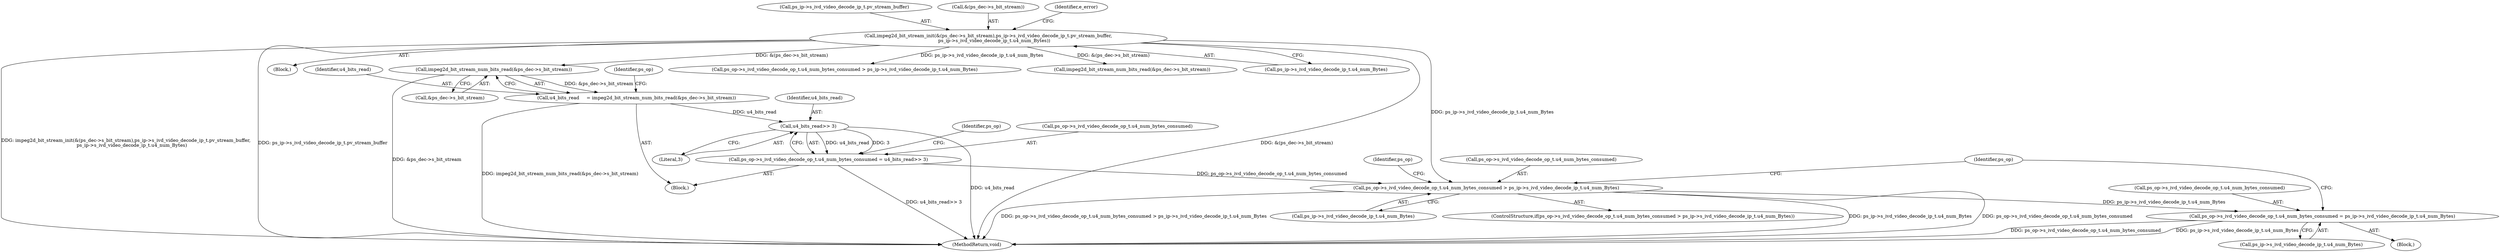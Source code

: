 digraph "0_Android_a86eb798d077b9b25c8f8c77e3c02c2f287c1ce7_1@API" {
"1000284" [label="(Call,impeg2d_bit_stream_num_bits_read(&ps_dec->s_bit_stream))"];
"1000120" [label="(Call,impeg2d_bit_stream_init(&(ps_dec->s_bit_stream),ps_ip->s_ivd_video_decode_ip_t.pv_stream_buffer,\n        ps_ip->s_ivd_video_decode_ip_t.u4_num_Bytes))"];
"1000282" [label="(Call,u4_bits_read     = impeg2d_bit_stream_num_bits_read(&ps_dec->s_bit_stream))"];
"1000295" [label="(Call,u4_bits_read>> 3)"];
"1000289" [label="(Call,ps_op->s_ivd_video_decode_op_t.u4_num_bytes_consumed = u4_bits_read>> 3)"];
"1000299" [label="(Call,ps_op->s_ivd_video_decode_op_t.u4_num_bytes_consumed > ps_ip->s_ivd_video_decode_ip_t.u4_num_Bytes)"];
"1000311" [label="(Call,ps_op->s_ivd_video_decode_op_t.u4_num_bytes_consumed = ps_ip->s_ivd_video_decode_ip_t.u4_num_Bytes)"];
"1000105" [label="(Block,)"];
"1000302" [label="(Identifier,ps_op)"];
"1000284" [label="(Call,impeg2d_bit_stream_num_bits_read(&ps_dec->s_bit_stream))"];
"1000125" [label="(Call,ps_ip->s_ivd_video_decode_ip_t.pv_stream_buffer)"];
"1000300" [label="(Call,ps_op->s_ivd_video_decode_op_t.u4_num_bytes_consumed)"];
"1000305" [label="(Call,ps_ip->s_ivd_video_decode_ip_t.u4_num_Bytes)"];
"1000298" [label="(ControlStructure,if(ps_op->s_ivd_video_decode_op_t.u4_num_bytes_consumed > ps_ip->s_ivd_video_decode_ip_t.u4_num_Bytes))"];
"1000299" [label="(Call,ps_op->s_ivd_video_decode_op_t.u4_num_bytes_consumed > ps_ip->s_ivd_video_decode_ip_t.u4_num_Bytes)"];
"1000325" [label="(Identifier,ps_op)"];
"1000317" [label="(Call,ps_ip->s_ivd_video_decode_ip_t.u4_num_Bytes)"];
"1000334" [label="(MethodReturn,void)"];
"1000290" [label="(Call,ps_op->s_ivd_video_decode_op_t.u4_num_bytes_consumed)"];
"1000311" [label="(Call,ps_op->s_ivd_video_decode_op_t.u4_num_bytes_consumed = ps_ip->s_ivd_video_decode_ip_t.u4_num_Bytes)"];
"1000310" [label="(Block,)"];
"1000297" [label="(Literal,3)"];
"1000296" [label="(Identifier,u4_bits_read)"];
"1000135" [label="(Block,)"];
"1000285" [label="(Call,&ps_dec->s_bit_stream)"];
"1000121" [label="(Call,&(ps_dec->s_bit_stream))"];
"1000289" [label="(Call,ps_op->s_ivd_video_decode_op_t.u4_num_bytes_consumed = u4_bits_read>> 3)"];
"1000173" [label="(Call,ps_op->s_ivd_video_decode_op_t.u4_num_bytes_consumed > ps_ip->s_ivd_video_decode_ip_t.u4_num_Bytes)"];
"1000283" [label="(Identifier,u4_bits_read)"];
"1000120" [label="(Call,impeg2d_bit_stream_init(&(ps_dec->s_bit_stream),ps_ip->s_ivd_video_decode_ip_t.pv_stream_buffer,\n        ps_ip->s_ivd_video_decode_ip_t.u4_num_Bytes))"];
"1000314" [label="(Identifier,ps_op)"];
"1000282" [label="(Call,u4_bits_read     = impeg2d_bit_stream_num_bits_read(&ps_dec->s_bit_stream))"];
"1000158" [label="(Call,impeg2d_bit_stream_num_bits_read(&ps_dec->s_bit_stream))"];
"1000292" [label="(Identifier,ps_op)"];
"1000295" [label="(Call,u4_bits_read>> 3)"];
"1000312" [label="(Call,ps_op->s_ivd_video_decode_op_t.u4_num_bytes_consumed)"];
"1000139" [label="(Identifier,e_error)"];
"1000130" [label="(Call,ps_ip->s_ivd_video_decode_ip_t.u4_num_Bytes)"];
"1000284" -> "1000282"  [label="AST: "];
"1000284" -> "1000285"  [label="CFG: "];
"1000285" -> "1000284"  [label="AST: "];
"1000282" -> "1000284"  [label="CFG: "];
"1000284" -> "1000334"  [label="DDG: &ps_dec->s_bit_stream"];
"1000284" -> "1000282"  [label="DDG: &ps_dec->s_bit_stream"];
"1000120" -> "1000284"  [label="DDG: &(ps_dec->s_bit_stream)"];
"1000120" -> "1000105"  [label="AST: "];
"1000120" -> "1000130"  [label="CFG: "];
"1000121" -> "1000120"  [label="AST: "];
"1000125" -> "1000120"  [label="AST: "];
"1000130" -> "1000120"  [label="AST: "];
"1000139" -> "1000120"  [label="CFG: "];
"1000120" -> "1000334"  [label="DDG: ps_ip->s_ivd_video_decode_ip_t.pv_stream_buffer"];
"1000120" -> "1000334"  [label="DDG: &(ps_dec->s_bit_stream)"];
"1000120" -> "1000334"  [label="DDG: impeg2d_bit_stream_init(&(ps_dec->s_bit_stream),ps_ip->s_ivd_video_decode_ip_t.pv_stream_buffer,\n        ps_ip->s_ivd_video_decode_ip_t.u4_num_Bytes)"];
"1000120" -> "1000158"  [label="DDG: &(ps_dec->s_bit_stream)"];
"1000120" -> "1000173"  [label="DDG: ps_ip->s_ivd_video_decode_ip_t.u4_num_Bytes"];
"1000120" -> "1000299"  [label="DDG: ps_ip->s_ivd_video_decode_ip_t.u4_num_Bytes"];
"1000282" -> "1000135"  [label="AST: "];
"1000283" -> "1000282"  [label="AST: "];
"1000292" -> "1000282"  [label="CFG: "];
"1000282" -> "1000334"  [label="DDG: impeg2d_bit_stream_num_bits_read(&ps_dec->s_bit_stream)"];
"1000282" -> "1000295"  [label="DDG: u4_bits_read"];
"1000295" -> "1000289"  [label="AST: "];
"1000295" -> "1000297"  [label="CFG: "];
"1000296" -> "1000295"  [label="AST: "];
"1000297" -> "1000295"  [label="AST: "];
"1000289" -> "1000295"  [label="CFG: "];
"1000295" -> "1000334"  [label="DDG: u4_bits_read"];
"1000295" -> "1000289"  [label="DDG: u4_bits_read"];
"1000295" -> "1000289"  [label="DDG: 3"];
"1000289" -> "1000135"  [label="AST: "];
"1000290" -> "1000289"  [label="AST: "];
"1000302" -> "1000289"  [label="CFG: "];
"1000289" -> "1000334"  [label="DDG: u4_bits_read>> 3"];
"1000289" -> "1000299"  [label="DDG: ps_op->s_ivd_video_decode_op_t.u4_num_bytes_consumed"];
"1000299" -> "1000298"  [label="AST: "];
"1000299" -> "1000305"  [label="CFG: "];
"1000300" -> "1000299"  [label="AST: "];
"1000305" -> "1000299"  [label="AST: "];
"1000314" -> "1000299"  [label="CFG: "];
"1000325" -> "1000299"  [label="CFG: "];
"1000299" -> "1000334"  [label="DDG: ps_op->s_ivd_video_decode_op_t.u4_num_bytes_consumed > ps_ip->s_ivd_video_decode_ip_t.u4_num_Bytes"];
"1000299" -> "1000334"  [label="DDG: ps_ip->s_ivd_video_decode_ip_t.u4_num_Bytes"];
"1000299" -> "1000334"  [label="DDG: ps_op->s_ivd_video_decode_op_t.u4_num_bytes_consumed"];
"1000299" -> "1000311"  [label="DDG: ps_ip->s_ivd_video_decode_ip_t.u4_num_Bytes"];
"1000311" -> "1000310"  [label="AST: "];
"1000311" -> "1000317"  [label="CFG: "];
"1000312" -> "1000311"  [label="AST: "];
"1000317" -> "1000311"  [label="AST: "];
"1000325" -> "1000311"  [label="CFG: "];
"1000311" -> "1000334"  [label="DDG: ps_op->s_ivd_video_decode_op_t.u4_num_bytes_consumed"];
"1000311" -> "1000334"  [label="DDG: ps_ip->s_ivd_video_decode_ip_t.u4_num_Bytes"];
}
